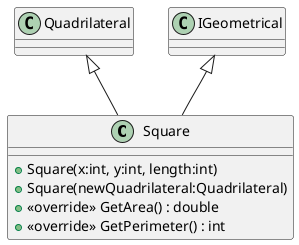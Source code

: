 @startuml
class Square {
    + Square(x:int, y:int, length:int)
    + Square(newQuadrilateral:Quadrilateral)
    + <<override>> GetArea() : double
    + <<override>> GetPerimeter() : int
}
Quadrilateral <|-- Square
IGeometrical <|-- Square
@enduml
